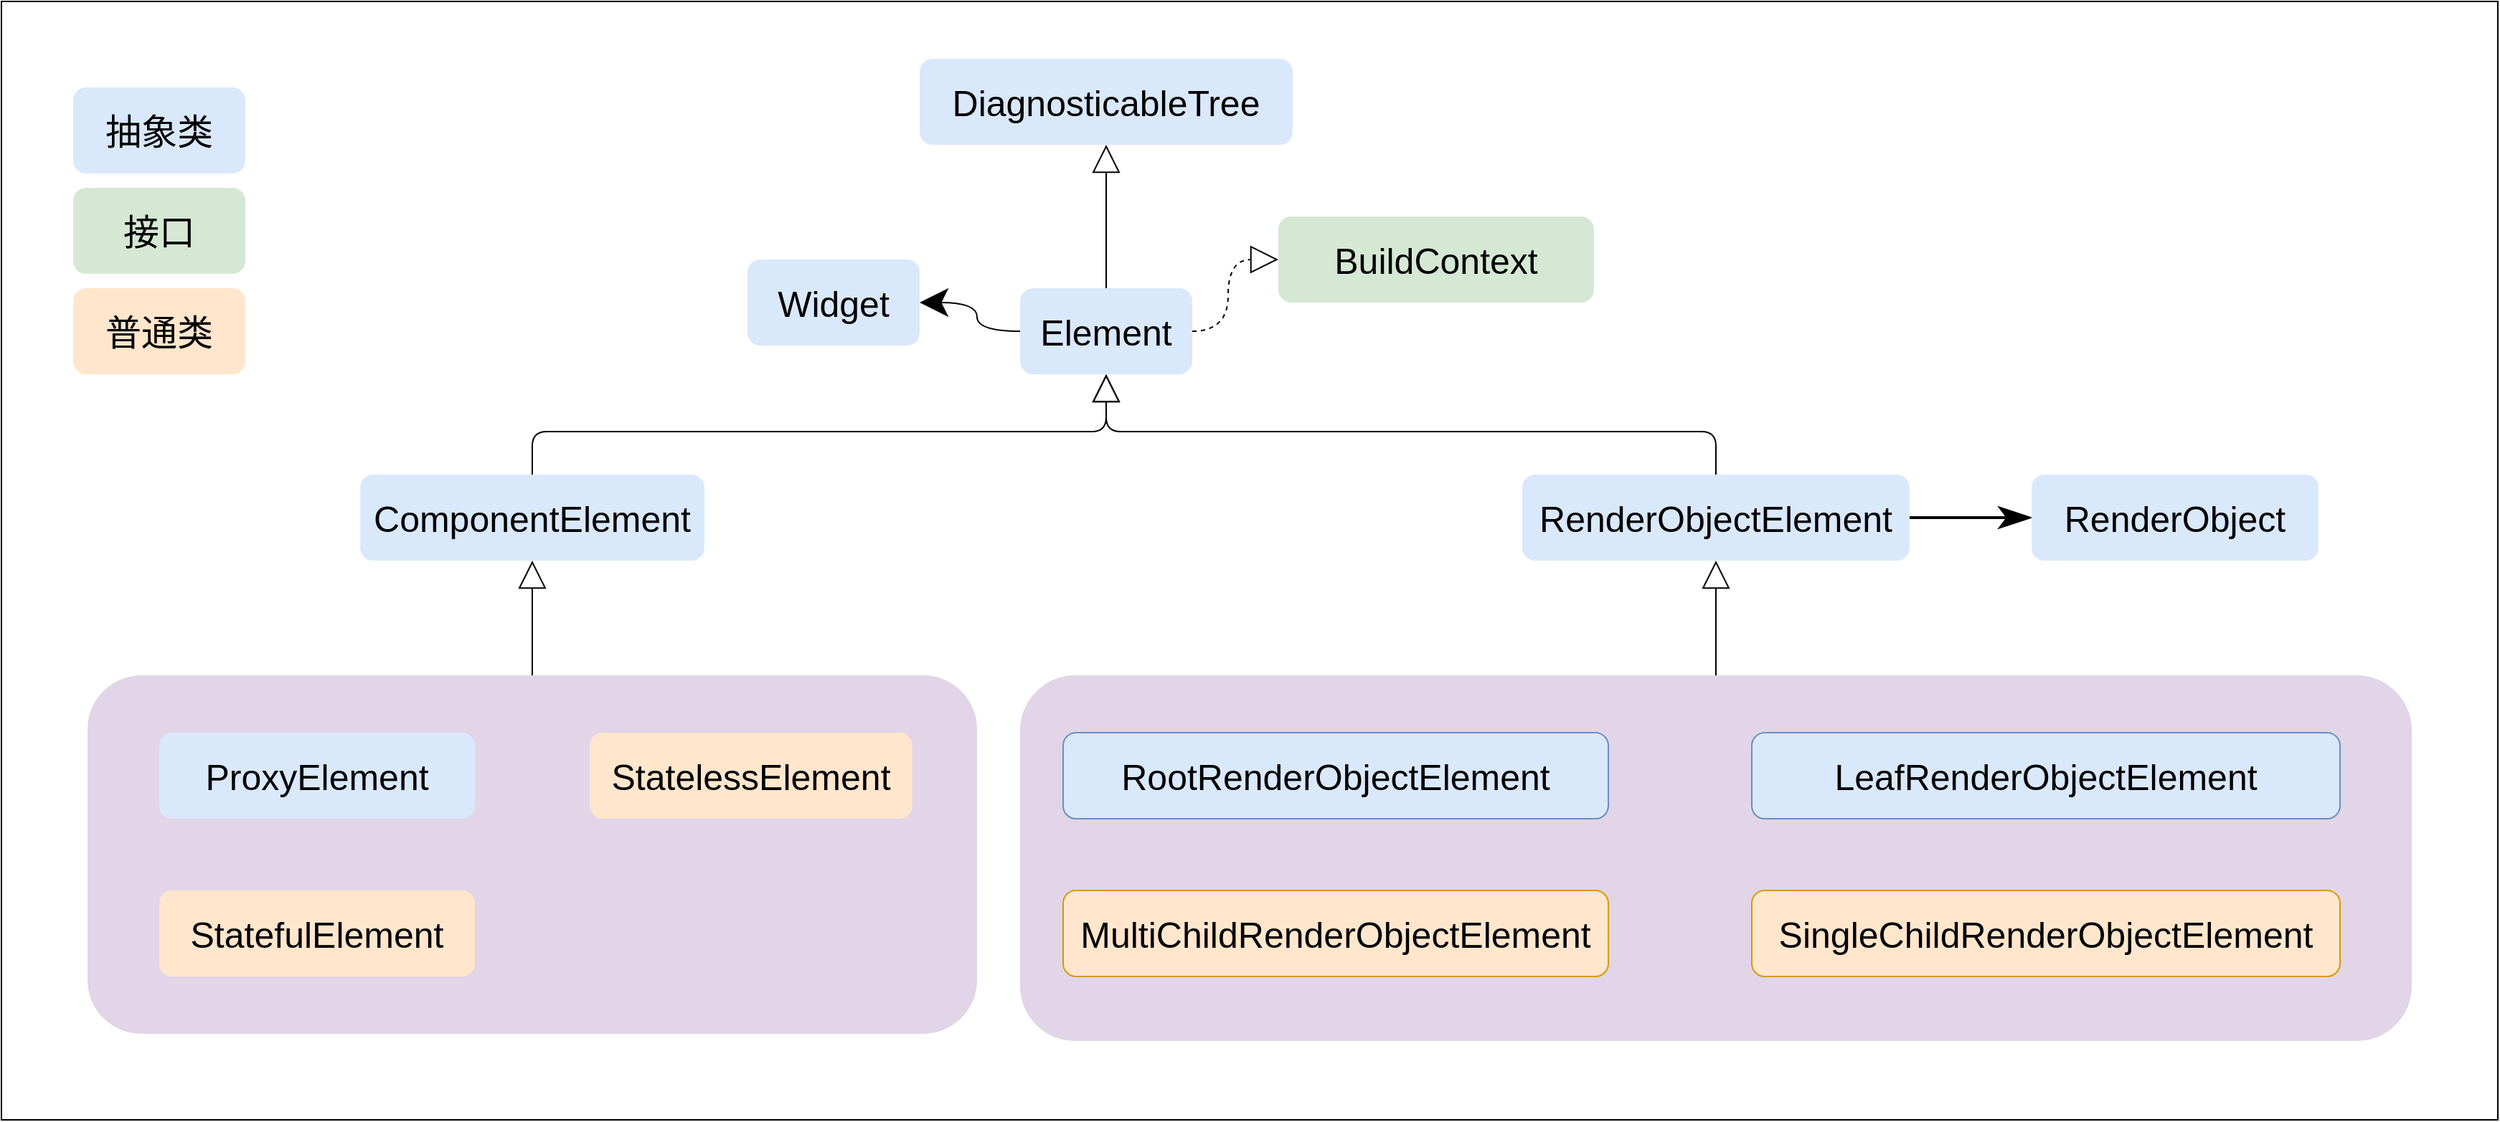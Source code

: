 <mxfile version="14.2.9" type="github">
  <diagram id="R2lEEEUBdFMjLlhIrx00" name="Page-1">
    <mxGraphModel dx="2742" dy="2328" grid="1" gridSize="10" guides="1" tooltips="1" connect="1" arrows="1" fold="1" page="1" pageScale="1" pageWidth="850" pageHeight="1100" math="0" shadow="0" extFonts="Permanent Marker^https://fonts.googleapis.com/css?family=Permanent+Marker">
      <root>
        <mxCell id="0" />
        <mxCell id="1" parent="0" />
        <mxCell id="zPg4MHeuDw2F0yd0gXe6-46" value="" style="rounded=0;whiteSpace=wrap;html=1;sketch=0;fillColor=none;fontSize=25;" vertex="1" parent="1">
          <mxGeometry x="-140" y="-60" width="1740" height="780" as="geometry" />
        </mxCell>
        <mxCell id="zPg4MHeuDw2F0yd0gXe6-44" style="edgeStyle=orthogonalEdgeStyle;curved=1;rounded=1;sketch=0;orthogonalLoop=1;jettySize=auto;html=1;exitX=0.5;exitY=0;exitDx=0;exitDy=0;entryX=0.5;entryY=1;entryDx=0;entryDy=0;endArrow=block;endFill=0;fontSize=25;startSize=7;endSize=17;" edge="1" parent="1" source="zPg4MHeuDw2F0yd0gXe6-40" target="zPg4MHeuDw2F0yd0gXe6-15">
          <mxGeometry relative="1" as="geometry" />
        </mxCell>
        <mxCell id="zPg4MHeuDw2F0yd0gXe6-40" value="" style="rounded=1;whiteSpace=wrap;html=1;sketch=0;fontSize=25;fillColor=#e1d5e7;dashed=1;strokeColor=none;" vertex="1" parent="1">
          <mxGeometry x="570" y="410" width="970" height="255" as="geometry" />
        </mxCell>
        <mxCell id="zPg4MHeuDw2F0yd0gXe6-43" style="edgeStyle=orthogonalEdgeStyle;curved=1;rounded=1;sketch=0;orthogonalLoop=1;jettySize=auto;html=1;exitX=0.5;exitY=0;exitDx=0;exitDy=0;entryX=0.5;entryY=1;entryDx=0;entryDy=0;endArrow=block;endFill=0;fontSize=25;endSize=17;" edge="1" parent="1" source="zPg4MHeuDw2F0yd0gXe6-39" target="zPg4MHeuDw2F0yd0gXe6-9">
          <mxGeometry relative="1" as="geometry" />
        </mxCell>
        <mxCell id="zPg4MHeuDw2F0yd0gXe6-39" value="" style="rounded=1;whiteSpace=wrap;html=1;sketch=0;fontSize=25;fillColor=#e1d5e7;dashed=1;strokeColor=none;" vertex="1" parent="1">
          <mxGeometry x="-80" y="410" width="620" height="250" as="geometry" />
        </mxCell>
        <mxCell id="zPg4MHeuDw2F0yd0gXe6-2" value="&lt;span style=&quot;font-size: 25px;&quot;&gt;BuildContext&lt;/span&gt;" style="rounded=1;whiteSpace=wrap;html=1;fontStyle=0;fillColor=#d5e8d4;fontSize=25;strokeColor=none;" vertex="1" parent="1">
          <mxGeometry x="750" y="90" width="220" height="60" as="geometry" />
        </mxCell>
        <mxCell id="zPg4MHeuDw2F0yd0gXe6-6" style="edgeStyle=orthogonalEdgeStyle;rounded=0;orthogonalLoop=1;jettySize=auto;html=1;exitX=0.5;exitY=0;exitDx=0;exitDy=0;entryX=0.5;entryY=1;entryDx=0;entryDy=0;fontStyle=0;endArrow=block;endFill=0;fontSize=25;endSize=17;" edge="1" parent="1" source="zPg4MHeuDw2F0yd0gXe6-4" target="zPg4MHeuDw2F0yd0gXe6-5">
          <mxGeometry relative="1" as="geometry" />
        </mxCell>
        <mxCell id="zPg4MHeuDw2F0yd0gXe6-7" style="edgeStyle=orthogonalEdgeStyle;rounded=0;orthogonalLoop=1;jettySize=auto;html=1;exitX=1;exitY=0.5;exitDx=0;exitDy=0;entryX=0;entryY=0.5;entryDx=0;entryDy=0;curved=1;fontStyle=0;endArrow=block;endFill=0;dashed=1;fontSize=25;endSize=17;" edge="1" parent="1" source="zPg4MHeuDw2F0yd0gXe6-4" target="zPg4MHeuDw2F0yd0gXe6-2">
          <mxGeometry relative="1" as="geometry" />
        </mxCell>
        <mxCell id="zPg4MHeuDw2F0yd0gXe6-36" style="edgeStyle=orthogonalEdgeStyle;curved=1;rounded=1;sketch=0;orthogonalLoop=1;jettySize=auto;html=1;exitX=0;exitY=0.5;exitDx=0;exitDy=0;entryX=1;entryY=0.5;entryDx=0;entryDy=0;endArrow=classic;endFill=1;fontSize=25;fontStyle=0;endSize=17;" edge="1" parent="1" source="zPg4MHeuDw2F0yd0gXe6-4" target="zPg4MHeuDw2F0yd0gXe6-35">
          <mxGeometry relative="1" as="geometry" />
        </mxCell>
        <mxCell id="zPg4MHeuDw2F0yd0gXe6-4" value="&lt;span style=&quot;font-size: 25px;&quot;&gt;Element&lt;/span&gt;" style="rounded=1;whiteSpace=wrap;html=1;fontStyle=0;fillColor=#dae8fc;fontSize=25;strokeColor=none;" vertex="1" parent="1">
          <mxGeometry x="570" y="140" width="120" height="60" as="geometry" />
        </mxCell>
        <mxCell id="zPg4MHeuDw2F0yd0gXe6-5" value="&lt;span style=&quot;font-size: 25px;&quot;&gt;DiagnosticableTree&lt;/span&gt;" style="rounded=1;whiteSpace=wrap;html=1;fontStyle=0;fillColor=#dae8fc;fontSize=25;strokeColor=none;" vertex="1" parent="1">
          <mxGeometry x="500" y="-20" width="260" height="60" as="geometry" />
        </mxCell>
        <mxCell id="zPg4MHeuDw2F0yd0gXe6-14" style="edgeStyle=orthogonalEdgeStyle;rounded=1;sketch=0;orthogonalLoop=1;jettySize=auto;html=1;exitX=0.5;exitY=0;exitDx=0;exitDy=0;entryX=0.5;entryY=1;entryDx=0;entryDy=0;fontStyle=0;endArrow=block;endFill=0;fontSize=25;endSize=17;" edge="1" parent="1" source="zPg4MHeuDw2F0yd0gXe6-9" target="zPg4MHeuDw2F0yd0gXe6-4">
          <mxGeometry relative="1" as="geometry" />
        </mxCell>
        <mxCell id="zPg4MHeuDw2F0yd0gXe6-9" value="ComponentElement" style="rounded=1;whiteSpace=wrap;html=1;sketch=0;fontStyle=0;fillColor=#dae8fc;fontSize=25;strokeColor=none;" vertex="1" parent="1">
          <mxGeometry x="110" y="270" width="240" height="60" as="geometry" />
        </mxCell>
        <mxCell id="zPg4MHeuDw2F0yd0gXe6-11" value="ProxyElement" style="rounded=1;whiteSpace=wrap;html=1;sketch=0;fontStyle=0;fillColor=#dae8fc;fontSize=25;strokeColor=none;" vertex="1" parent="1">
          <mxGeometry x="-30" y="450" width="220" height="60" as="geometry" />
        </mxCell>
        <mxCell id="zPg4MHeuDw2F0yd0gXe6-12" value="StatefulElement" style="rounded=1;whiteSpace=wrap;html=1;sketch=0;fontStyle=0;fillColor=#ffe6cc;fontSize=25;strokeColor=none;" vertex="1" parent="1">
          <mxGeometry x="-30" y="560" width="220" height="60" as="geometry" />
        </mxCell>
        <mxCell id="zPg4MHeuDw2F0yd0gXe6-13" value="StatelessElement" style="rounded=1;whiteSpace=wrap;html=1;sketch=0;fontStyle=0;fillColor=#ffe6cc;fontSize=25;strokeColor=none;" vertex="1" parent="1">
          <mxGeometry x="270" y="450" width="225" height="60" as="geometry" />
        </mxCell>
        <mxCell id="zPg4MHeuDw2F0yd0gXe6-22" style="edgeStyle=orthogonalEdgeStyle;rounded=1;sketch=0;orthogonalLoop=1;jettySize=auto;html=1;exitX=0.5;exitY=0;exitDx=0;exitDy=0;endArrow=block;endFill=0;fontSize=25;fontStyle=0;entryX=0.5;entryY=1;entryDx=0;entryDy=0;endSize=17;" edge="1" parent="1" source="zPg4MHeuDw2F0yd0gXe6-15" target="zPg4MHeuDw2F0yd0gXe6-4">
          <mxGeometry relative="1" as="geometry">
            <mxPoint x="560" y="200" as="targetPoint" />
          </mxGeometry>
        </mxCell>
        <mxCell id="zPg4MHeuDw2F0yd0gXe6-48" style="edgeStyle=orthogonalEdgeStyle;curved=1;rounded=1;sketch=0;orthogonalLoop=1;jettySize=auto;html=1;exitX=1;exitY=0.5;exitDx=0;exitDy=0;entryX=0;entryY=0.5;entryDx=0;entryDy=0;startSize=7;endArrow=classicThin;endFill=1;endSize=17;strokeWidth=2;fontSize=25;" edge="1" parent="1" source="zPg4MHeuDw2F0yd0gXe6-15" target="zPg4MHeuDw2F0yd0gXe6-47">
          <mxGeometry relative="1" as="geometry" />
        </mxCell>
        <mxCell id="zPg4MHeuDw2F0yd0gXe6-15" value="RenderObjectElement" style="rounded=1;whiteSpace=wrap;html=1;sketch=0;fontStyle=0;fillColor=#dae8fc;fontSize=25;strokeColor=none;" vertex="1" parent="1">
          <mxGeometry x="920" y="270" width="270" height="60" as="geometry" />
        </mxCell>
        <mxCell id="zPg4MHeuDw2F0yd0gXe6-17" value="&lt;div style=&quot;text-align: left; font-size: 25px;&quot;&gt;&lt;span style=&quot;font-size: 25px;&quot;&gt;&lt;font face=&quot;helvetica&quot; style=&quot;font-size: 25px;&quot;&gt;RootRenderObjectElement&lt;/font&gt;&lt;/span&gt;&lt;/div&gt;" style="rounded=1;whiteSpace=wrap;html=1;sketch=0;fontStyle=0;fillColor=#dae8fc;strokeColor=#6c8ebf;fontSize=25;" vertex="1" parent="1">
          <mxGeometry x="600" y="450" width="380" height="60" as="geometry" />
        </mxCell>
        <mxCell id="zPg4MHeuDw2F0yd0gXe6-18" value="&lt;div style=&quot;text-align: left; font-size: 25px;&quot;&gt;&lt;span style=&quot;font-size: 25px;&quot;&gt;&lt;font face=&quot;helvetica&quot; style=&quot;font-size: 25px;&quot;&gt;SingleChildRenderObjectElement&lt;/font&gt;&lt;/span&gt;&lt;/div&gt;" style="rounded=1;whiteSpace=wrap;html=1;sketch=0;fontStyle=0;fillColor=#ffe6cc;strokeColor=#d79b00;fontSize=25;" vertex="1" parent="1">
          <mxGeometry x="1080" y="560" width="410" height="60" as="geometry" />
        </mxCell>
        <mxCell id="zPg4MHeuDw2F0yd0gXe6-19" value="&lt;div style=&quot;text-align: left; font-size: 25px;&quot;&gt;&lt;span style=&quot;font-size: 25px;&quot;&gt;&lt;font face=&quot;helvetica&quot; style=&quot;font-size: 25px;&quot;&gt;MultiChildRenderObjectElement&lt;/font&gt;&lt;/span&gt;&lt;/div&gt;" style="rounded=1;whiteSpace=wrap;html=1;sketch=0;fontStyle=0;fillColor=#ffe6cc;strokeColor=#d79b00;fontSize=25;" vertex="1" parent="1">
          <mxGeometry x="600" y="560" width="380" height="60" as="geometry" />
        </mxCell>
        <mxCell id="zPg4MHeuDw2F0yd0gXe6-20" value="&lt;div style=&quot;text-align: left; font-size: 25px;&quot;&gt;&lt;font face=&quot;helvetica&quot; style=&quot;font-size: 25px;&quot;&gt;&lt;span style=&quot;font-size: 25px;&quot;&gt;LeafRenderObjectElement&lt;/span&gt;&lt;/font&gt;&lt;br style=&quot;font-size: 25px;&quot;&gt;&lt;/div&gt;" style="rounded=1;whiteSpace=wrap;html=1;sketch=0;fontStyle=0;fillColor=#dae8fc;strokeColor=#6c8ebf;fontSize=25;" vertex="1" parent="1">
          <mxGeometry x="1080" y="450" width="410" height="60" as="geometry" />
        </mxCell>
        <mxCell id="zPg4MHeuDw2F0yd0gXe6-35" value="Widget" style="rounded=1;whiteSpace=wrap;html=1;sketch=0;fillColor=#dae8fc;fontSize=25;fontStyle=0;strokeColor=none;" vertex="1" parent="1">
          <mxGeometry x="380" y="120" width="120" height="60" as="geometry" />
        </mxCell>
        <mxCell id="zPg4MHeuDw2F0yd0gXe6-47" value="RenderObject" style="rounded=1;whiteSpace=wrap;html=1;sketch=0;fillColor=#dae8fc;fontSize=25;fontStyle=0;strokeColor=none;" vertex="1" parent="1">
          <mxGeometry x="1275" y="270" width="200" height="60" as="geometry" />
        </mxCell>
        <mxCell id="zPg4MHeuDw2F0yd0gXe6-51" value="抽象类" style="rounded=1;whiteSpace=wrap;html=1;sketch=0;fillColor=#dae8fc;fontSize=25;fontStyle=0;strokeColor=none;" vertex="1" parent="1">
          <mxGeometry x="-90" width="120" height="60" as="geometry" />
        </mxCell>
        <mxCell id="zPg4MHeuDw2F0yd0gXe6-52" value="接口" style="rounded=1;whiteSpace=wrap;html=1;sketch=0;fillColor=#d5e8d4;fontSize=25;fontStyle=0;strokeColor=none;" vertex="1" parent="1">
          <mxGeometry x="-90" y="70" width="120" height="60" as="geometry" />
        </mxCell>
        <mxCell id="zPg4MHeuDw2F0yd0gXe6-53" value="普通类" style="rounded=1;whiteSpace=wrap;html=1;sketch=0;fillColor=#ffe6cc;fontSize=25;fontStyle=0;strokeColor=none;" vertex="1" parent="1">
          <mxGeometry x="-90" y="140" width="120" height="60" as="geometry" />
        </mxCell>
      </root>
    </mxGraphModel>
  </diagram>
</mxfile>
